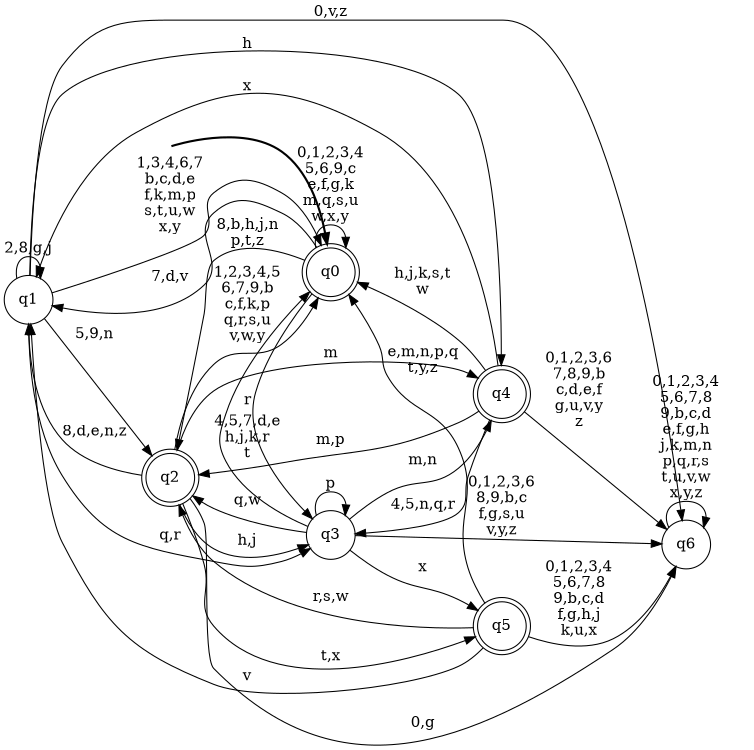 digraph BlueStar {
__start0 [style = invis, shape = none, label = "", width = 0, height = 0];

rankdir=LR;
size="8,5";

s0 [style="rounded,filled", color="black", fillcolor="white" shape="doublecircle", label="q0"];
s1 [style="filled", color="black", fillcolor="white" shape="circle", label="q1"];
s2 [style="rounded,filled", color="black", fillcolor="white" shape="doublecircle", label="q2"];
s3 [style="filled", color="black", fillcolor="white" shape="circle", label="q3"];
s4 [style="rounded,filled", color="black", fillcolor="white" shape="doublecircle", label="q4"];
s5 [style="rounded,filled", color="black", fillcolor="white" shape="doublecircle", label="q5"];
s6 [style="filled", color="black", fillcolor="white" shape="circle", label="q6"];
subgraph cluster_main { 
	graph [pad=".75", ranksep="0.15", nodesep="0.15"];
	 style=invis; 
	__start0 -> s0 [penwidth=2];
}
s0 -> s0 [label="0,1,2,3,4\n5,6,9,c\ne,f,g,k\nm,q,s,u\nw,x,y"];
s0 -> s1 [label="7,d,v"];
s0 -> s2 [label="8,b,h,j,n\np,t,z"];
s0 -> s3 [label="r"];
s1 -> s0 [label="1,3,4,6,7\nb,c,d,e\nf,k,m,p\ns,t,u,w\nx,y"];
s1 -> s1 [label="2,8,g,j"];
s1 -> s2 [label="5,9,n"];
s1 -> s3 [label="q,r"];
s1 -> s4 [label="h"];
s1 -> s6 [label="0,v,z"];
s2 -> s0 [label="1,2,3,4,5\n6,7,9,b\nc,f,k,p\nq,r,s,u\nv,w,y"];
s2 -> s1 [label="8,d,e,n,z"];
s2 -> s3 [label="h,j"];
s2 -> s4 [label="m"];
s2 -> s5 [label="t,x"];
s2 -> s6 [label="0,g"];
s3 -> s0 [label="4,5,7,d,e\nh,j,k,r\nt"];
s3 -> s2 [label="q,w"];
s3 -> s3 [label="p"];
s3 -> s4 [label="m,n"];
s3 -> s5 [label="x"];
s3 -> s6 [label="0,1,2,3,6\n8,9,b,c\nf,g,s,u\nv,y,z"];
s4 -> s0 [label="h,j,k,s,t\nw"];
s4 -> s1 [label="x"];
s4 -> s2 [label="m,p"];
s4 -> s3 [label="4,5,n,q,r"];
s4 -> s6 [label="0,1,2,3,6\n7,8,9,b\nc,d,e,f\ng,u,v,y\nz"];
s5 -> s0 [label="e,m,n,p,q\nt,y,z"];
s5 -> s1 [label="v"];
s5 -> s2 [label="r,s,w"];
s5 -> s6 [label="0,1,2,3,4\n5,6,7,8\n9,b,c,d\nf,g,h,j\nk,u,x"];
s6 -> s6 [label="0,1,2,3,4\n5,6,7,8\n9,b,c,d\ne,f,g,h\nj,k,m,n\np,q,r,s\nt,u,v,w\nx,y,z"];

}